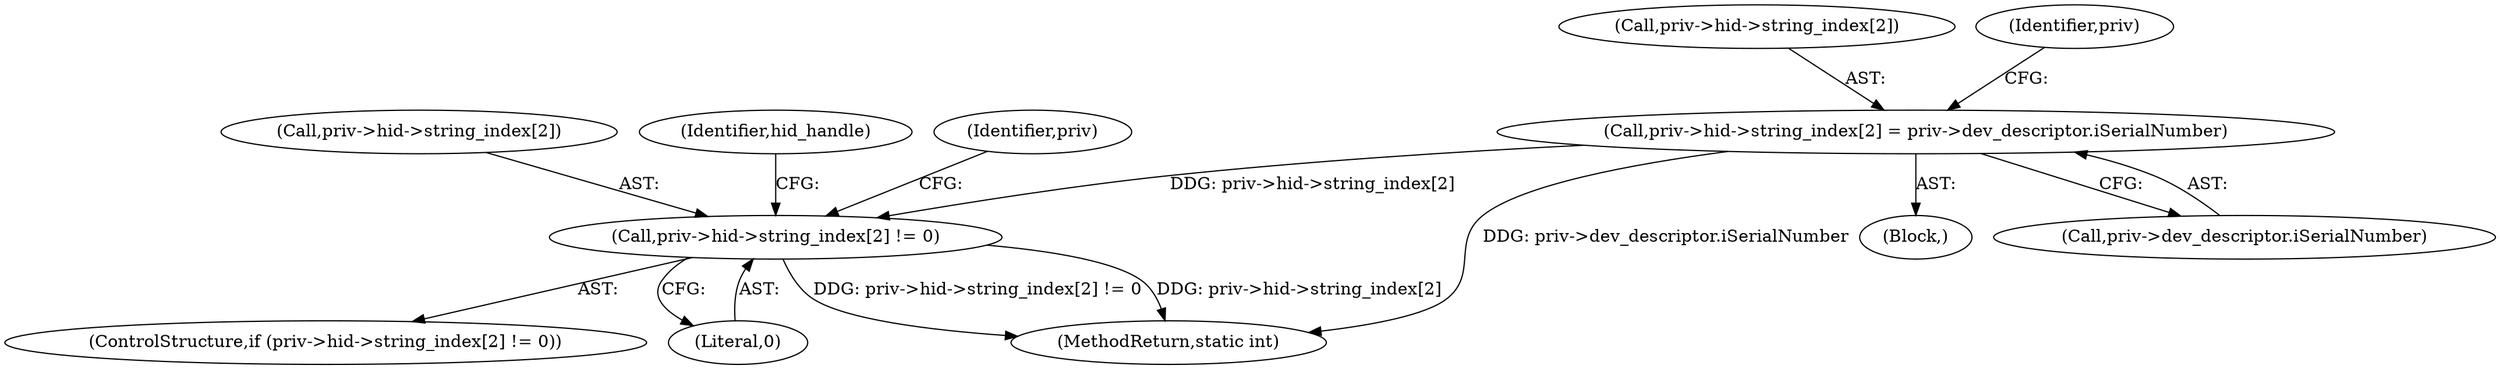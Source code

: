 digraph "1_Chrome_ac149a8d4371c0e01e0934fdd57b09e86f96b5b9_20@array" {
"1000689" [label="(Call,priv->hid->string_index[2] != 0)"];
"1000675" [label="(Call,priv->hid->string_index[2] = priv->dev_descriptor.iSerialNumber)"];
"1000676" [label="(Call,priv->hid->string_index[2])"];
"1000675" [label="(Call,priv->hid->string_index[2] = priv->dev_descriptor.iSerialNumber)"];
"1000690" [label="(Call,priv->hid->string_index[2])"];
"1000700" [label="(Identifier,hid_handle)"];
"1000688" [label="(ControlStructure,if (priv->hid->string_index[2] != 0))"];
"1000723" [label="(Identifier,priv)"];
"1000291" [label="(Block,)"];
"1000689" [label="(Call,priv->hid->string_index[2] != 0)"];
"1000693" [label="(Identifier,priv)"];
"1000697" [label="(Literal,0)"];
"1000683" [label="(Call,priv->dev_descriptor.iSerialNumber)"];
"1000737" [label="(MethodReturn,static int)"];
"1000689" -> "1000688"  [label="AST: "];
"1000689" -> "1000697"  [label="CFG: "];
"1000690" -> "1000689"  [label="AST: "];
"1000697" -> "1000689"  [label="AST: "];
"1000700" -> "1000689"  [label="CFG: "];
"1000723" -> "1000689"  [label="CFG: "];
"1000689" -> "1000737"  [label="DDG: priv->hid->string_index[2] != 0"];
"1000689" -> "1000737"  [label="DDG: priv->hid->string_index[2]"];
"1000675" -> "1000689"  [label="DDG: priv->hid->string_index[2]"];
"1000675" -> "1000291"  [label="AST: "];
"1000675" -> "1000683"  [label="CFG: "];
"1000676" -> "1000675"  [label="AST: "];
"1000683" -> "1000675"  [label="AST: "];
"1000693" -> "1000675"  [label="CFG: "];
"1000675" -> "1000737"  [label="DDG: priv->dev_descriptor.iSerialNumber"];
}
